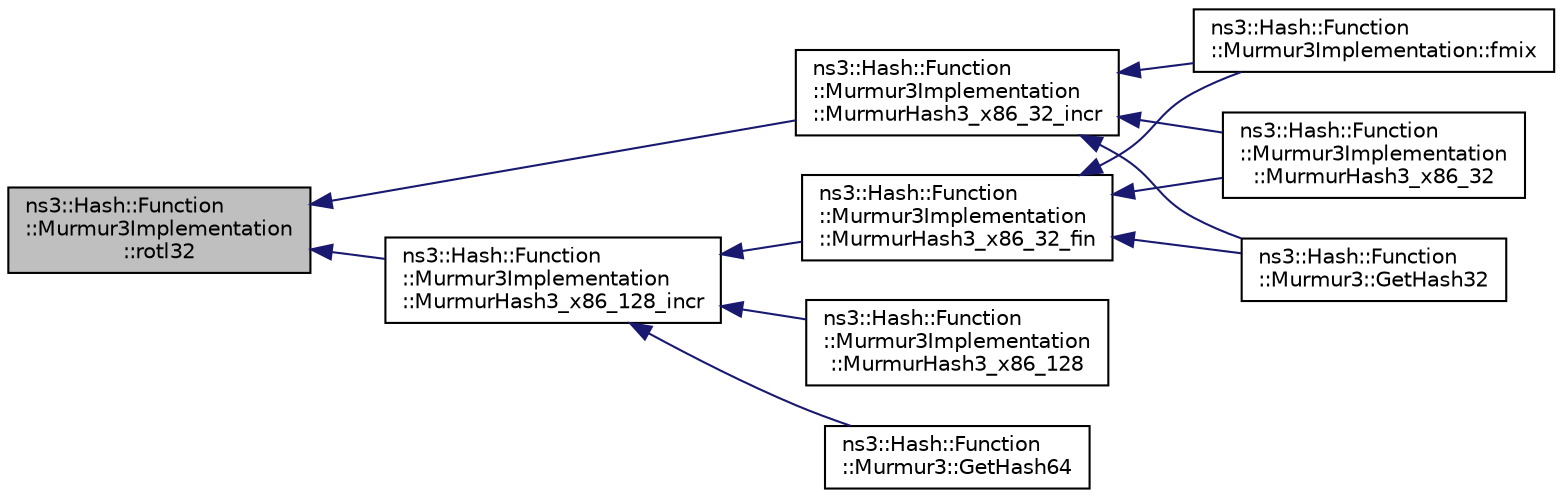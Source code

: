 digraph "ns3::Hash::Function::Murmur3Implementation::rotl32"
{
  edge [fontname="Helvetica",fontsize="10",labelfontname="Helvetica",labelfontsize="10"];
  node [fontname="Helvetica",fontsize="10",shape=record];
  rankdir="LR";
  Node1 [label="ns3::Hash::Function\l::Murmur3Implementation\l::rotl32",height=0.2,width=0.4,color="black", fillcolor="grey75", style="filled", fontcolor="black"];
  Node1 -> Node2 [dir="back",color="midnightblue",fontsize="10",style="solid"];
  Node2 [label="ns3::Hash::Function\l::Murmur3Implementation\l::MurmurHash3_x86_32_incr",height=0.2,width=0.4,color="black", fillcolor="white", style="filled",URL="$d9/d6d/group__hash__murmur3.html#gad303b7fe16fa5487f07a732c50128542"];
  Node2 -> Node3 [dir="back",color="midnightblue",fontsize="10",style="solid"];
  Node3 [label="ns3::Hash::Function\l::Murmur3Implementation::fmix",height=0.2,width=0.4,color="black", fillcolor="white", style="filled",URL="$d9/d6d/group__hash__murmur3.html#gac511a112658af466a7fd65fcb88c35b9"];
  Node2 -> Node4 [dir="back",color="midnightblue",fontsize="10",style="solid"];
  Node4 [label="ns3::Hash::Function\l::Murmur3Implementation\l::MurmurHash3_x86_32",height=0.2,width=0.4,color="black", fillcolor="white", style="filled",URL="$d9/d6d/group__hash__murmur3.html#ga05715b47dc242ffd2bb485451ecc6cc9"];
  Node2 -> Node5 [dir="back",color="midnightblue",fontsize="10",style="solid"];
  Node5 [label="ns3::Hash::Function\l::Murmur3::GetHash32",height=0.2,width=0.4,color="black", fillcolor="white", style="filled",URL="$de/dda/classns3_1_1Hash_1_1Function_1_1Murmur3.html#a0639182fa8bd469749a6d444d172ca19"];
  Node1 -> Node6 [dir="back",color="midnightblue",fontsize="10",style="solid"];
  Node6 [label="ns3::Hash::Function\l::Murmur3Implementation\l::MurmurHash3_x86_128_incr",height=0.2,width=0.4,color="black", fillcolor="white", style="filled",URL="$d9/d6d/group__hash__murmur3.html#ga284086a230b4549dd730837edf8c25e6"];
  Node6 -> Node7 [dir="back",color="midnightblue",fontsize="10",style="solid"];
  Node7 [label="ns3::Hash::Function\l::Murmur3Implementation\l::MurmurHash3_x86_32_fin",height=0.2,width=0.4,color="black", fillcolor="white", style="filled",URL="$d9/d6d/group__hash__murmur3.html#gaa7a43fb3327475729d3da771a405aa0c"];
  Node7 -> Node3 [dir="back",color="midnightblue",fontsize="10",style="solid"];
  Node7 -> Node4 [dir="back",color="midnightblue",fontsize="10",style="solid"];
  Node7 -> Node5 [dir="back",color="midnightblue",fontsize="10",style="solid"];
  Node6 -> Node8 [dir="back",color="midnightblue",fontsize="10",style="solid"];
  Node8 [label="ns3::Hash::Function\l::Murmur3Implementation\l::MurmurHash3_x86_128",height=0.2,width=0.4,color="black", fillcolor="white", style="filled",URL="$d9/d6d/group__hash__murmur3.html#ga7bc4daaa97ce24425471bb2231316be9"];
  Node6 -> Node9 [dir="back",color="midnightblue",fontsize="10",style="solid"];
  Node9 [label="ns3::Hash::Function\l::Murmur3::GetHash64",height=0.2,width=0.4,color="black", fillcolor="white", style="filled",URL="$de/dda/classns3_1_1Hash_1_1Function_1_1Murmur3.html#a94d6e2f8fcf78b63851f4a39a90a614d"];
}
